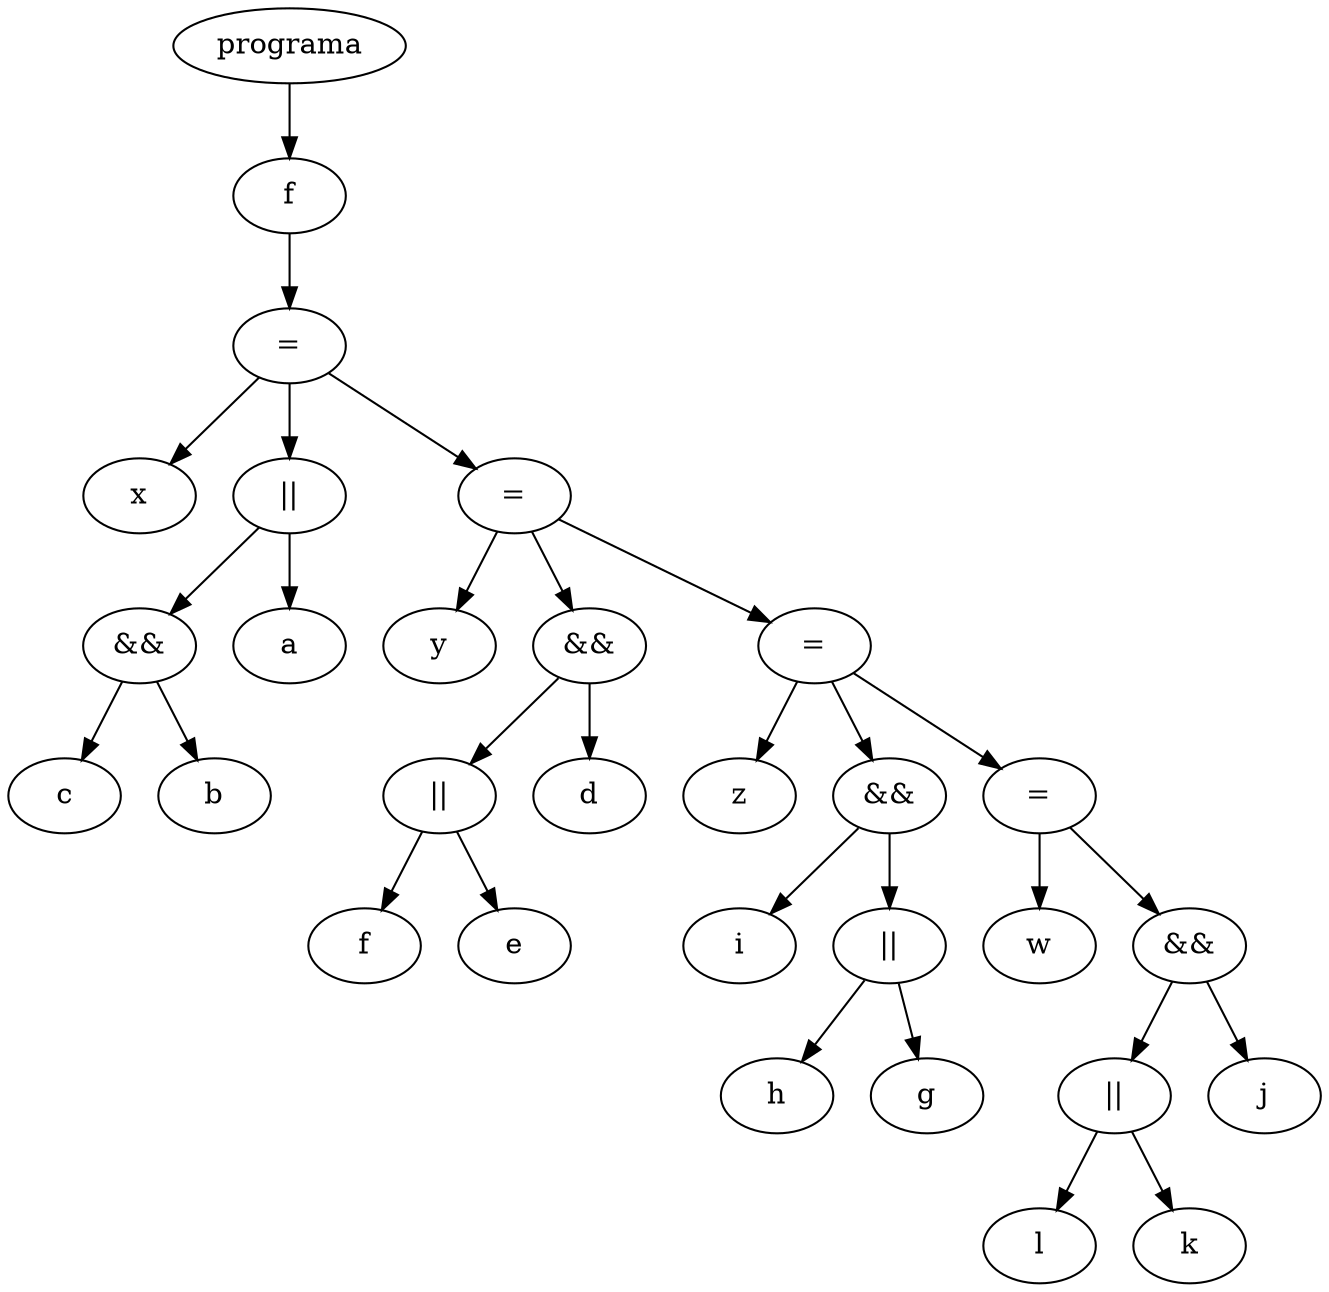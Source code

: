 digraph G {
node_0x169d3d0 [label="programa"]
node_0x169d380 [label="f"]
node_0x169d3d0 -> node_0x169d380
node_0x169c790 [label="="]
node_0x169d380 -> node_0x169c790
node_0x169c480 [label="x"]
node_0x169c790 -> node_0x169c480
node_0x169c570 [label="||"]
node_0x169c790 -> node_0x169c570
node_0x169c660 [label="&&"]
node_0x169c570 -> node_0x169c660
node_0x169c700 [label="c"]
node_0x169c660 -> node_0x169c700
node_0x169c610 [label="b"]
node_0x169c660 -> node_0x169c610
node_0x169c520 [label="a"]
node_0x169c570 -> node_0x169c520
node_0x169cb10 [label="="]
node_0x169c790 -> node_0x169cb10
node_0x169c850 [label="y"]
node_0x169cb10 -> node_0x169c850
node_0x169c940 [label="&&"]
node_0x169cb10 -> node_0x169c940
node_0x169ca30 [label="||"]
node_0x169c940 -> node_0x169ca30
node_0x169ca80 [label="f"]
node_0x169ca30 -> node_0x169ca80
node_0x169c9e0 [label="e"]
node_0x169ca30 -> node_0x169c9e0
node_0x169c8f0 [label="d"]
node_0x169c940 -> node_0x169c8f0
node_0x169cee0 [label="="]
node_0x169cb10 -> node_0x169cee0
node_0x169cbd0 [label="z"]
node_0x169cee0 -> node_0x169cbd0
node_0x169cdd0 [label="&&"]
node_0x169cee0 -> node_0x169cdd0
node_0x169ce70 [label="i"]
node_0x169cdd0 -> node_0x169ce70
node_0x169ccc0 [label="||"]
node_0x169cdd0 -> node_0x169ccc0
node_0x169cd60 [label="h"]
node_0x169ccc0 -> node_0x169cd60
node_0x169cc70 [label="g"]
node_0x169ccc0 -> node_0x169cc70
node_0x169d2b0 [label="="]
node_0x169cee0 -> node_0x169d2b0
node_0x169cfa0 [label="w"]
node_0x169d2b0 -> node_0x169cfa0
node_0x169d090 [label="&&"]
node_0x169d2b0 -> node_0x169d090
node_0x169d180 [label="||"]
node_0x169d090 -> node_0x169d180
node_0x169d220 [label="l"]
node_0x169d180 -> node_0x169d220
node_0x169d130 [label="k"]
node_0x169d180 -> node_0x169d130
node_0x169d040 [label="j"]
node_0x169d090 -> node_0x169d040
}
